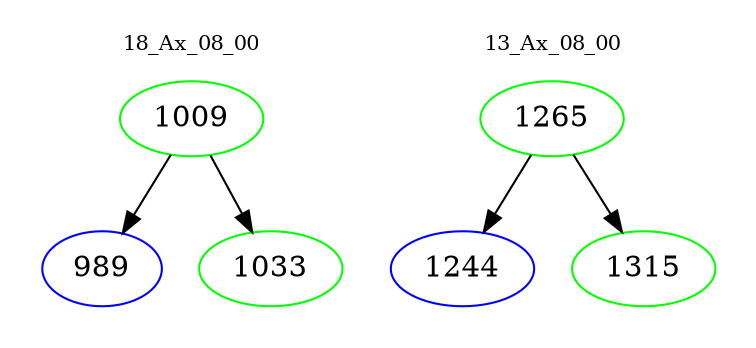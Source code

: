 digraph{
subgraph cluster_0 {
color = white
label = "18_Ax_08_00";
fontsize=10;
T0_1009 [label="1009", color="green"]
T0_1009 -> T0_989 [color="black"]
T0_989 [label="989", color="blue"]
T0_1009 -> T0_1033 [color="black"]
T0_1033 [label="1033", color="green"]
}
subgraph cluster_1 {
color = white
label = "13_Ax_08_00";
fontsize=10;
T1_1265 [label="1265", color="green"]
T1_1265 -> T1_1244 [color="black"]
T1_1244 [label="1244", color="blue"]
T1_1265 -> T1_1315 [color="black"]
T1_1315 [label="1315", color="green"]
}
}
